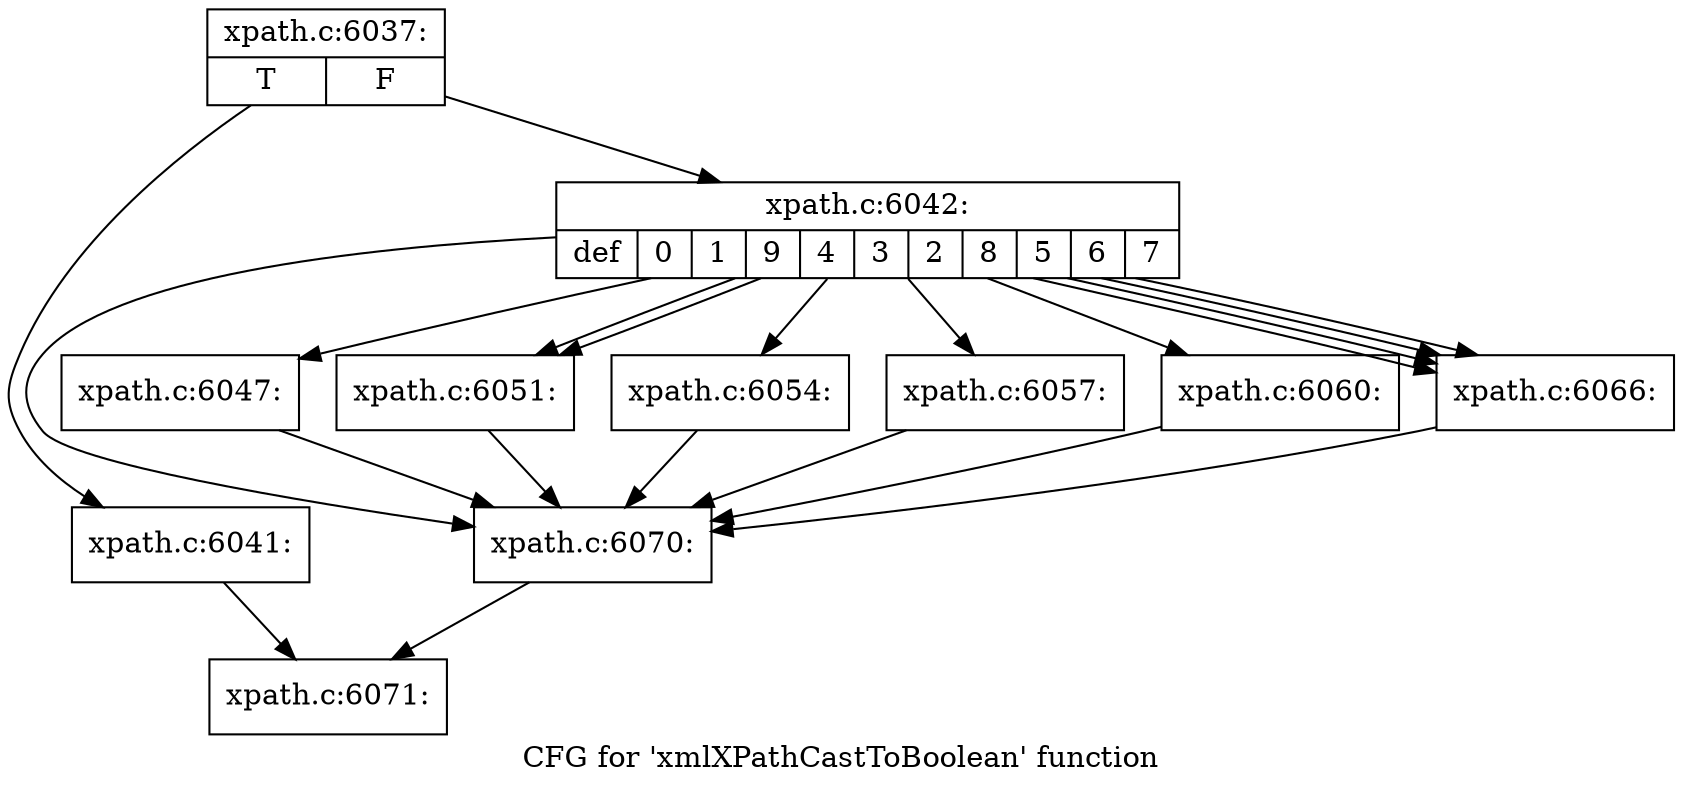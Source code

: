 digraph "CFG for 'xmlXPathCastToBoolean' function" {
	label="CFG for 'xmlXPathCastToBoolean' function";

	Node0x48f4840 [shape=record,label="{xpath.c:6037:|{<s0>T|<s1>F}}"];
	Node0x48f4840 -> Node0x48f5b90;
	Node0x48f4840 -> Node0x48f5520;
	Node0x48f5b90 [shape=record,label="{xpath.c:6041:}"];
	Node0x48f5b90 -> Node0x48f4e00;
	Node0x48f5520 [shape=record,label="{xpath.c:6042:|{<s0>def|<s1>0|<s2>1|<s3>9|<s4>4|<s5>3|<s6>2|<s7>8|<s8>5|<s9>6|<s10>7}}"];
	Node0x48f5520 -> Node0x48f4ca0;
	Node0x48f5520 -> Node0x48f6670;
	Node0x48f5520 -> Node0x47daab0;
	Node0x48f5520 -> Node0x47daab0;
	Node0x48f5520 -> Node0x47daef0;
	Node0x48f5520 -> Node0x47db330;
	Node0x48f5520 -> Node0x47db770;
	Node0x48f5520 -> Node0x47dbaf0;
	Node0x48f5520 -> Node0x47dbaf0;
	Node0x48f5520 -> Node0x47dbaf0;
	Node0x48f5520 -> Node0x47dbaf0;
	Node0x48f6670 [shape=record,label="{xpath.c:6047:}"];
	Node0x48f6670 -> Node0x48f4ca0;
	Node0x47daab0 [shape=record,label="{xpath.c:6051:}"];
	Node0x47daab0 -> Node0x48f4ca0;
	Node0x47daef0 [shape=record,label="{xpath.c:6054:}"];
	Node0x47daef0 -> Node0x48f4ca0;
	Node0x47db330 [shape=record,label="{xpath.c:6057:}"];
	Node0x47db330 -> Node0x48f4ca0;
	Node0x47db770 [shape=record,label="{xpath.c:6060:}"];
	Node0x47db770 -> Node0x48f4ca0;
	Node0x47dbaf0 [shape=record,label="{xpath.c:6066:}"];
	Node0x47dbaf0 -> Node0x48f4ca0;
	Node0x48f4ca0 [shape=record,label="{xpath.c:6070:}"];
	Node0x48f4ca0 -> Node0x48f4e00;
	Node0x48f4e00 [shape=record,label="{xpath.c:6071:}"];
}
